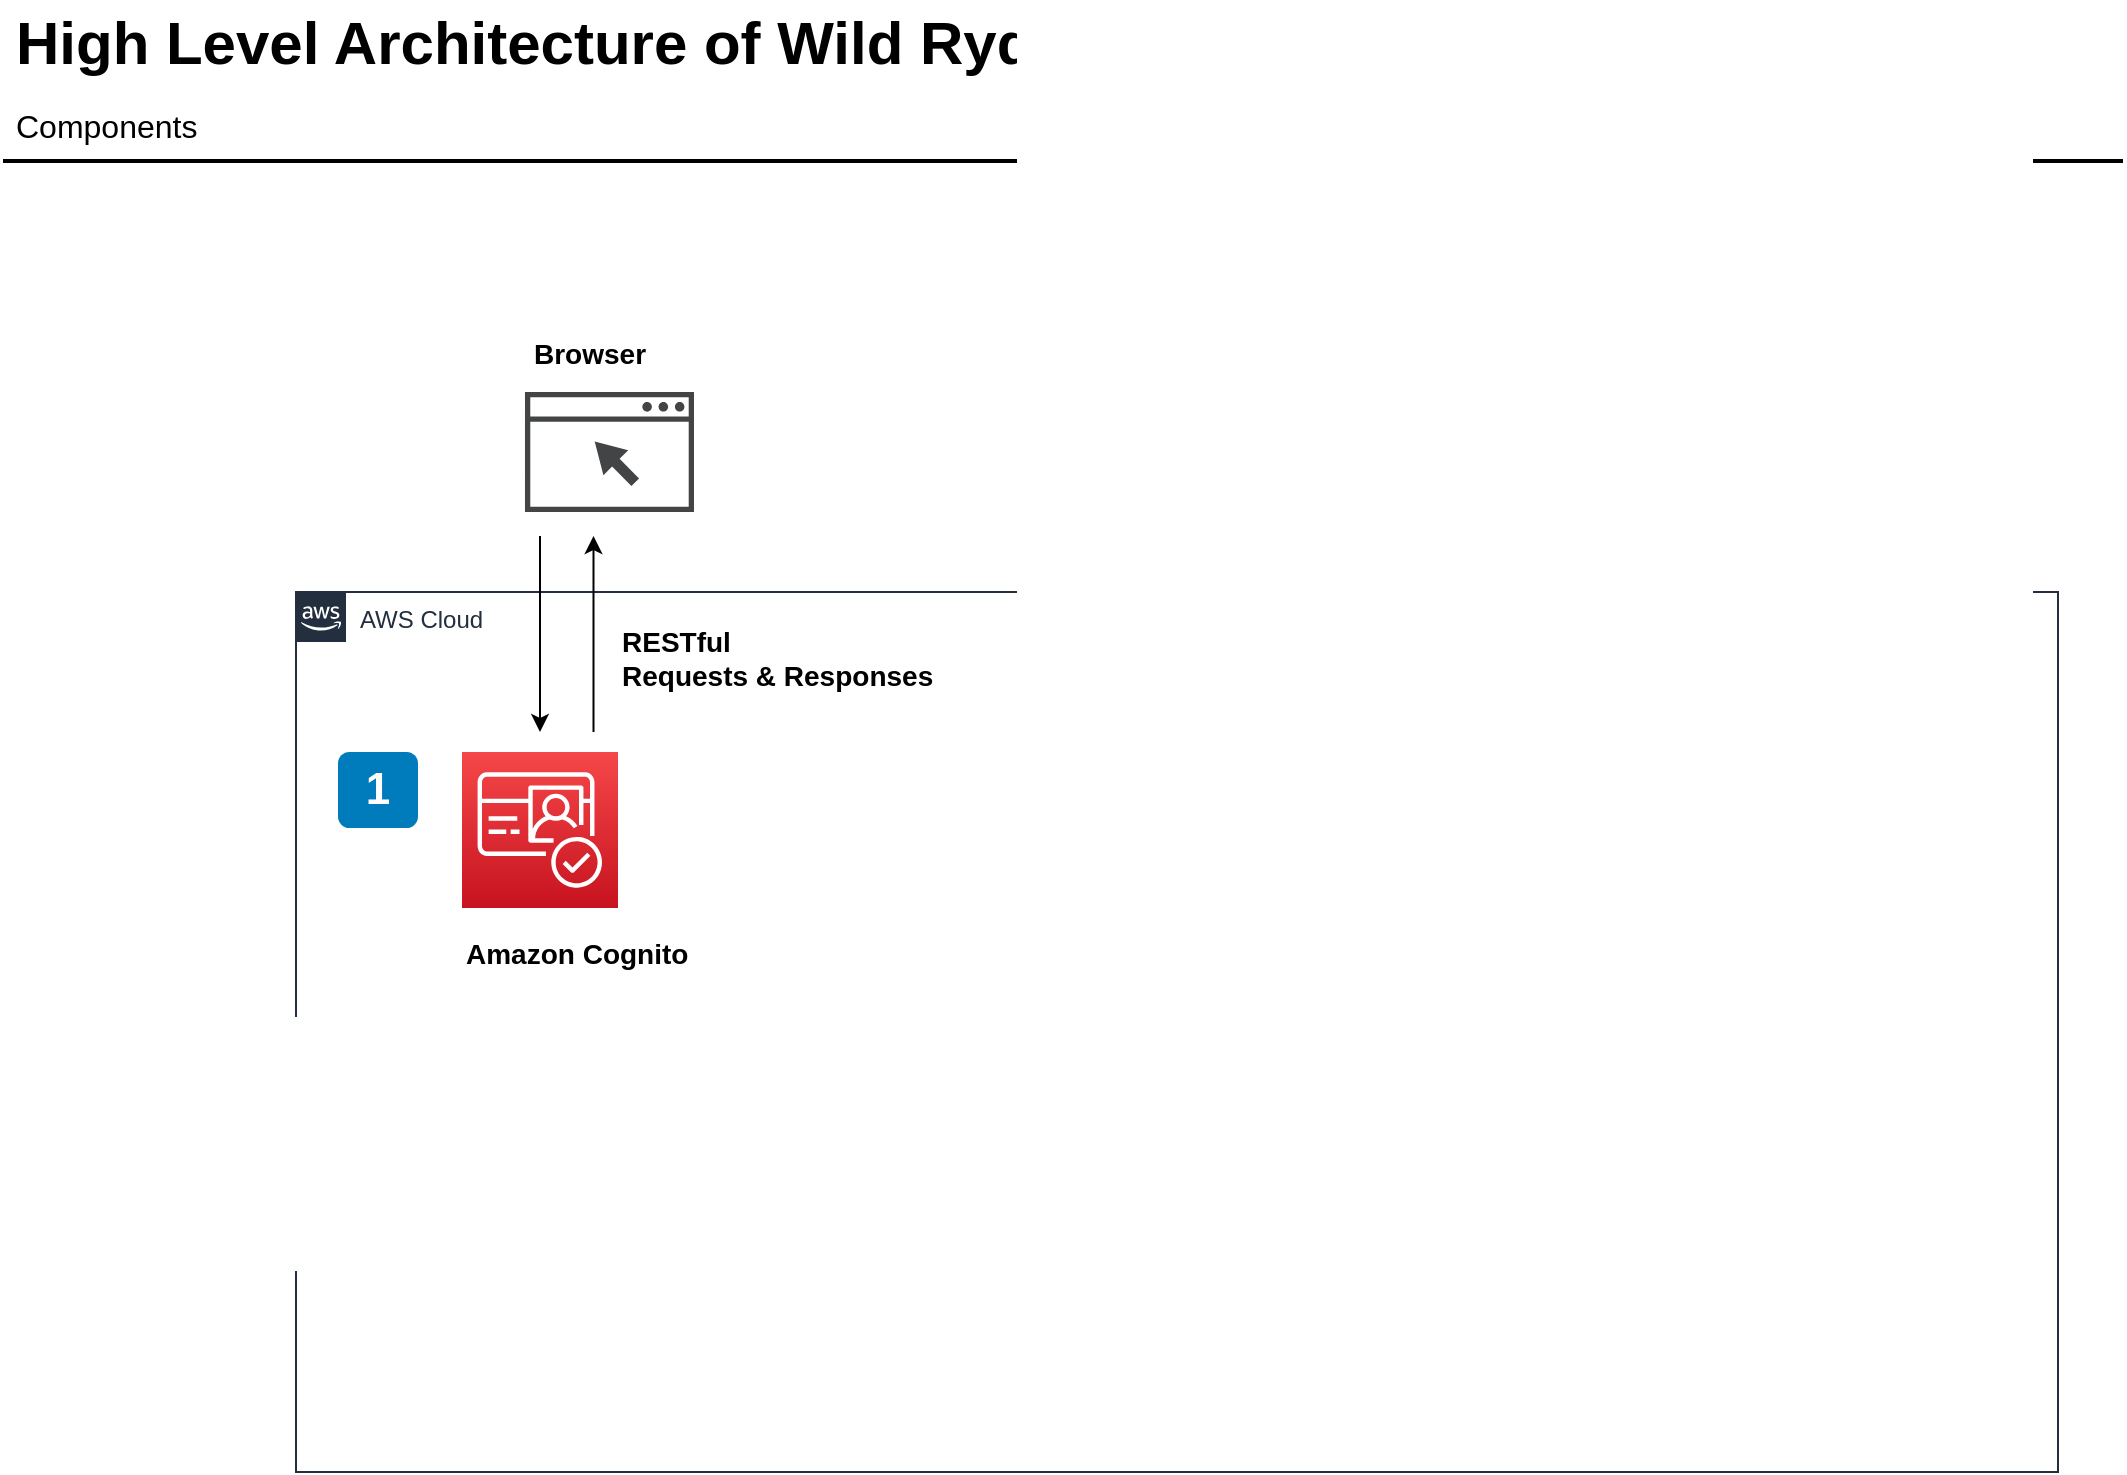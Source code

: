 <mxfile version="20.7.4" type="github">
  <diagram id="Ht1M8jgEwFfnCIfOTk4-" name="Page-1">
    <mxGraphModel dx="1622" dy="1048" grid="1" gridSize="10" guides="1" tooltips="1" connect="1" arrows="1" fold="1" page="1" pageScale="1" pageWidth="1169" pageHeight="827" math="0" shadow="0">
      <root>
        <mxCell id="0" />
        <mxCell id="1" parent="0" />
        <mxCell id="e0M8rHdP2AkRE7_6rXxw-16" value="AWS Cloud" style="points=[[0,0],[0.25,0],[0.5,0],[0.75,0],[1,0],[1,0.25],[1,0.5],[1,0.75],[1,1],[0.75,1],[0.5,1],[0.25,1],[0,1],[0,0.75],[0,0.5],[0,0.25]];outlineConnect=0;gradientColor=none;html=1;whiteSpace=wrap;fontSize=12;fontStyle=0;container=1;pointerEvents=0;collapsible=0;recursiveResize=0;shape=mxgraph.aws4.group;grIcon=mxgraph.aws4.group_aws_cloud_alt;strokeColor=#232F3E;fillColor=none;verticalAlign=top;align=left;spacingLeft=30;fontColor=#232F3E;dashed=0;" vertex="1" parent="1">
          <mxGeometry x="199" y="360" width="881" height="440" as="geometry" />
        </mxCell>
        <mxCell id="e0M8rHdP2AkRE7_6rXxw-1" value="" style="sketch=0;points=[[0,0,0],[0.25,0,0],[0.5,0,0],[0.75,0,0],[1,0,0],[0,1,0],[0.25,1,0],[0.5,1,0],[0.75,1,0],[1,1,0],[0,0.25,0],[0,0.5,0],[0,0.75,0],[1,0.25,0],[1,0.5,0],[1,0.75,0]];outlineConnect=0;fontColor=#232F3E;gradientColor=#F54749;gradientDirection=north;fillColor=#C7131F;strokeColor=#ffffff;dashed=0;verticalLabelPosition=bottom;verticalAlign=top;align=center;html=1;fontSize=12;fontStyle=0;aspect=fixed;shape=mxgraph.aws4.resourceIcon;resIcon=mxgraph.aws4.cognito;" vertex="1" parent="e0M8rHdP2AkRE7_6rXxw-16">
          <mxGeometry x="83" y="80" width="78" height="78" as="geometry" />
        </mxCell>
        <mxCell id="e0M8rHdP2AkRE7_6rXxw-3" value="" style="endArrow=classic;html=1;rounded=0;" edge="1" parent="e0M8rHdP2AkRE7_6rXxw-16">
          <mxGeometry width="50" height="50" relative="1" as="geometry">
            <mxPoint x="122.0" y="-28" as="sourcePoint" />
            <mxPoint x="122.0" y="70" as="targetPoint" />
          </mxGeometry>
        </mxCell>
        <mxCell id="e0M8rHdP2AkRE7_6rXxw-4" value="1" style="rounded=1;whiteSpace=wrap;html=1;fillColor=#007CBD;strokeColor=none;fontColor=#FFFFFF;fontStyle=1;fontSize=22;" vertex="1" parent="e0M8rHdP2AkRE7_6rXxw-16">
          <mxGeometry x="21" y="80" width="40" height="38" as="geometry" />
        </mxCell>
        <mxCell id="e0M8rHdP2AkRE7_6rXxw-5" value="&lt;span&gt;RESTful&lt;br&gt;Requests &amp;amp; Responses&lt;br&gt;&lt;/span&gt;" style="text;html=1;resizable=0;points=[];autosize=1;align=left;verticalAlign=top;spacingTop=-4;fontSize=14;fontStyle=1" vertex="1" parent="e0M8rHdP2AkRE7_6rXxw-16">
          <mxGeometry x="161" y="14" width="180" height="40" as="geometry" />
        </mxCell>
        <mxCell id="e0M8rHdP2AkRE7_6rXxw-2" value="" style="endArrow=classic;html=1;rounded=0;" edge="1" parent="e0M8rHdP2AkRE7_6rXxw-16">
          <mxGeometry width="50" height="50" relative="1" as="geometry">
            <mxPoint x="148.75" y="70" as="sourcePoint" />
            <mxPoint x="148.75" y="-28" as="targetPoint" />
          </mxGeometry>
        </mxCell>
        <mxCell id="e0M8rHdP2AkRE7_6rXxw-19" value="&lt;span&gt;Amazon Cognito&lt;br&gt;&lt;/span&gt;" style="text;html=1;resizable=0;points=[];autosize=1;align=left;verticalAlign=top;spacingTop=-4;fontSize=14;fontStyle=1" vertex="1" parent="e0M8rHdP2AkRE7_6rXxw-16">
          <mxGeometry x="83" y="170" width="130" height="20" as="geometry" />
        </mxCell>
        <mxCell id="-QjtrjUzRDEMRZ5MF8oH-47" value="High Level Architecture of&amp;nbsp;Wild Rydes Web Application" style="text;html=1;resizable=0;points=[];autosize=1;align=left;verticalAlign=top;spacingTop=-4;fontSize=30;fontStyle=1" parent="1" vertex="1">
          <mxGeometry x="56.5" y="64.5" width="810" height="40" as="geometry" />
        </mxCell>
        <mxCell id="-QjtrjUzRDEMRZ5MF8oH-48" value="Components" style="text;html=1;resizable=0;points=[];autosize=1;align=left;verticalAlign=top;spacingTop=-4;fontSize=16;" parent="1" vertex="1">
          <mxGeometry x="56.5" y="114.5" width="110" height="30" as="geometry" />
        </mxCell>
        <mxCell id="SCVMTBWpLvtzJIhz15lM-1" value="" style="line;strokeWidth=2;html=1;fontSize=14;" parent="1" vertex="1">
          <mxGeometry x="52.5" y="139.5" width="1060" height="10" as="geometry" />
        </mxCell>
        <mxCell id="e0M8rHdP2AkRE7_6rXxw-11" value="" style="sketch=0;pointerEvents=1;shadow=0;dashed=0;html=1;strokeColor=none;fillColor=#434445;aspect=fixed;labelPosition=center;verticalLabelPosition=bottom;verticalAlign=top;align=center;outlineConnect=0;shape=mxgraph.vvd.web_browser;" vertex="1" parent="1">
          <mxGeometry x="313.49" y="260" width="84.51" height="60" as="geometry" />
        </mxCell>
        <mxCell id="e0M8rHdP2AkRE7_6rXxw-13" value="&lt;span&gt;Browser&lt;br&gt;&lt;/span&gt;" style="text;html=1;resizable=0;points=[];autosize=1;align=left;verticalAlign=top;spacingTop=-4;fontSize=14;fontStyle=1" vertex="1" parent="1">
          <mxGeometry x="315.75" y="230" width="80" height="20" as="geometry" />
        </mxCell>
      </root>
    </mxGraphModel>
  </diagram>
</mxfile>
